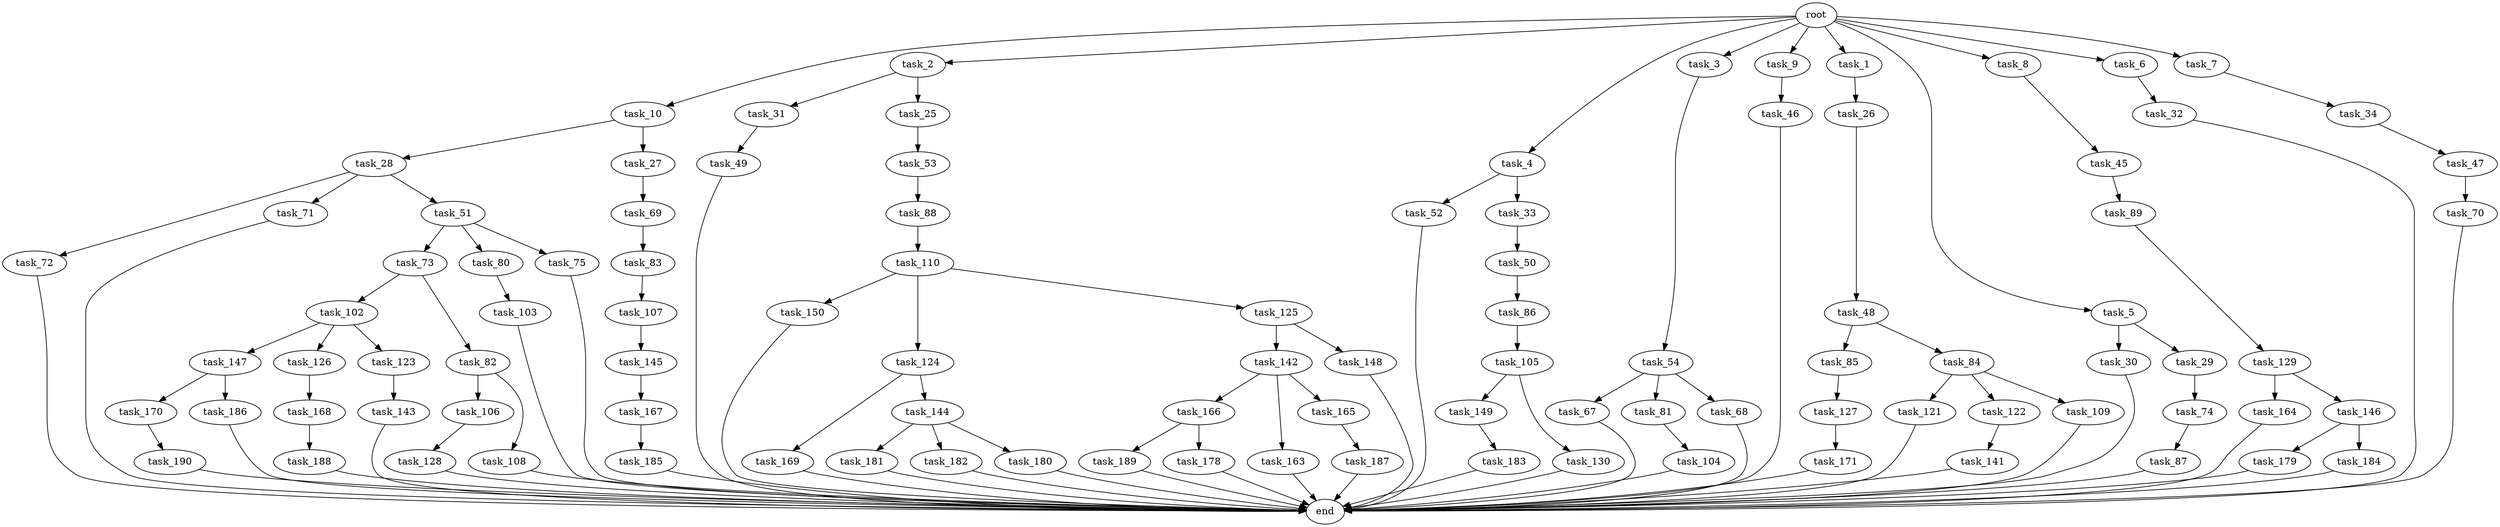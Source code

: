 digraph G {
  task_102 [size="1717986918.400000"];
  task_166 [size="1391569403.904000"];
  task_142 [size="618475290.624000"];
  task_190 [size="1099511627.776000"];
  task_149 [size="154618822.656000"];
  task_105 [size="154618822.656000"];
  task_72 [size="429496729.600000"];
  task_54 [size="154618822.656000"];
  task_45 [size="841813590.016000"];
  task_163 [size="1391569403.904000"];
  task_150 [size="1099511627.776000"];
  task_46 [size="1391569403.904000"];
  task_179 [size="154618822.656000"];
  task_164 [size="618475290.624000"];
  task_170 [size="154618822.656000"];
  task_73 [size="618475290.624000"];
  task_82 [size="1717986918.400000"];
  task_10 [size="2.048000"];
  task_28 [size="1717986918.400000"];
  task_50 [size="1099511627.776000"];
  task_71 [size="429496729.600000"];
  task_31 [size="1099511627.776000"];
  task_49 [size="1391569403.904000"];
  task_146 [size="618475290.624000"];
  task_106 [size="618475290.624000"];
  task_121 [size="1717986918.400000"];
  task_168 [size="154618822.656000"];
  task_147 [size="1099511627.776000"];
  task_122 [size="1717986918.400000"];
  task_126 [size="1099511627.776000"];
  task_52 [size="1717986918.400000"];
  task_2 [size="2.048000"];
  task_67 [size="1099511627.776000"];
  task_110 [size="1391569403.904000"];
  task_186 [size="154618822.656000"];
  task_30 [size="1391569403.904000"];
  task_169 [size="274877906.944000"];
  task_104 [size="154618822.656000"];
  task_33 [size="1717986918.400000"];
  task_4 [size="2.048000"];
  task_109 [size="1717986918.400000"];
  task_48 [size="1391569403.904000"];
  task_27 [size="1717986918.400000"];
  task_124 [size="1099511627.776000"];
  task_85 [size="1099511627.776000"];
  task_80 [size="618475290.624000"];
  task_129 [size="154618822.656000"];
  task_74 [size="618475290.624000"];
  task_181 [size="841813590.016000"];
  task_89 [size="1099511627.776000"];
  task_3 [size="2.048000"];
  task_9 [size="2.048000"];
  task_32 [size="1099511627.776000"];
  task_130 [size="154618822.656000"];
  task_143 [size="841813590.016000"];
  task_34 [size="1391569403.904000"];
  task_144 [size="274877906.944000"];
  task_148 [size="618475290.624000"];
  task_171 [size="618475290.624000"];
  task_86 [size="1099511627.776000"];
  task_189 [size="1391569403.904000"];
  task_75 [size="618475290.624000"];
  task_1 [size="2.048000"];
  task_107 [size="154618822.656000"];
  task_26 [size="274877906.944000"];
  task_69 [size="68719476.736000"];
  task_167 [size="1099511627.776000"];
  task_5 [size="2.048000"];
  task_108 [size="618475290.624000"];
  task_88 [size="618475290.624000"];
  end [size="0.000000"];
  task_8 [size="2.048000"];
  task_87 [size="841813590.016000"];
  task_141 [size="68719476.736000"];
  task_83 [size="618475290.624000"];
  task_182 [size="841813590.016000"];
  task_183 [size="618475290.624000"];
  task_84 [size="1099511627.776000"];
  task_127 [size="154618822.656000"];
  task_29 [size="1391569403.904000"];
  task_145 [size="1099511627.776000"];
  task_53 [size="1717986918.400000"];
  task_178 [size="1391569403.904000"];
  root [size="0.000000"];
  task_187 [size="841813590.016000"];
  task_47 [size="429496729.600000"];
  task_123 [size="1099511627.776000"];
  task_184 [size="154618822.656000"];
  task_128 [size="618475290.624000"];
  task_180 [size="841813590.016000"];
  task_6 [size="2.048000"];
  task_70 [size="429496729.600000"];
  task_185 [size="1391569403.904000"];
  task_188 [size="154618822.656000"];
  task_81 [size="1099511627.776000"];
  task_165 [size="1391569403.904000"];
  task_51 [size="429496729.600000"];
  task_125 [size="1099511627.776000"];
  task_25 [size="1099511627.776000"];
  task_7 [size="2.048000"];
  task_68 [size="1099511627.776000"];
  task_103 [size="1391569403.904000"];

  task_102 -> task_147 [size="536870912.000000"];
  task_102 -> task_126 [size="536870912.000000"];
  task_102 -> task_123 [size="536870912.000000"];
  task_166 -> task_189 [size="679477248.000000"];
  task_166 -> task_178 [size="679477248.000000"];
  task_142 -> task_165 [size="679477248.000000"];
  task_142 -> task_163 [size="679477248.000000"];
  task_142 -> task_166 [size="679477248.000000"];
  task_190 -> end [size="1.000000"];
  task_149 -> task_183 [size="301989888.000000"];
  task_105 -> task_130 [size="75497472.000000"];
  task_105 -> task_149 [size="75497472.000000"];
  task_72 -> end [size="1.000000"];
  task_54 -> task_68 [size="536870912.000000"];
  task_54 -> task_67 [size="536870912.000000"];
  task_54 -> task_81 [size="536870912.000000"];
  task_45 -> task_89 [size="536870912.000000"];
  task_163 -> end [size="1.000000"];
  task_150 -> end [size="1.000000"];
  task_46 -> end [size="1.000000"];
  task_179 -> end [size="1.000000"];
  task_164 -> end [size="1.000000"];
  task_170 -> task_190 [size="536870912.000000"];
  task_73 -> task_82 [size="838860800.000000"];
  task_73 -> task_102 [size="838860800.000000"];
  task_82 -> task_106 [size="301989888.000000"];
  task_82 -> task_108 [size="301989888.000000"];
  task_10 -> task_28 [size="838860800.000000"];
  task_10 -> task_27 [size="838860800.000000"];
  task_28 -> task_51 [size="209715200.000000"];
  task_28 -> task_71 [size="209715200.000000"];
  task_28 -> task_72 [size="209715200.000000"];
  task_50 -> task_86 [size="536870912.000000"];
  task_71 -> end [size="1.000000"];
  task_31 -> task_49 [size="679477248.000000"];
  task_49 -> end [size="1.000000"];
  task_146 -> task_179 [size="75497472.000000"];
  task_146 -> task_184 [size="75497472.000000"];
  task_106 -> task_128 [size="301989888.000000"];
  task_121 -> end [size="1.000000"];
  task_168 -> task_188 [size="75497472.000000"];
  task_147 -> task_170 [size="75497472.000000"];
  task_147 -> task_186 [size="75497472.000000"];
  task_122 -> task_141 [size="33554432.000000"];
  task_126 -> task_168 [size="75497472.000000"];
  task_52 -> end [size="1.000000"];
  task_2 -> task_25 [size="536870912.000000"];
  task_2 -> task_31 [size="536870912.000000"];
  task_67 -> end [size="1.000000"];
  task_110 -> task_124 [size="536870912.000000"];
  task_110 -> task_150 [size="536870912.000000"];
  task_110 -> task_125 [size="536870912.000000"];
  task_186 -> end [size="1.000000"];
  task_30 -> end [size="1.000000"];
  task_169 -> end [size="1.000000"];
  task_104 -> end [size="1.000000"];
  task_33 -> task_50 [size="536870912.000000"];
  task_4 -> task_33 [size="838860800.000000"];
  task_4 -> task_52 [size="838860800.000000"];
  task_109 -> end [size="1.000000"];
  task_48 -> task_84 [size="536870912.000000"];
  task_48 -> task_85 [size="536870912.000000"];
  task_27 -> task_69 [size="33554432.000000"];
  task_124 -> task_169 [size="134217728.000000"];
  task_124 -> task_144 [size="134217728.000000"];
  task_85 -> task_127 [size="75497472.000000"];
  task_80 -> task_103 [size="679477248.000000"];
  task_129 -> task_146 [size="301989888.000000"];
  task_129 -> task_164 [size="301989888.000000"];
  task_74 -> task_87 [size="411041792.000000"];
  task_181 -> end [size="1.000000"];
  task_89 -> task_129 [size="75497472.000000"];
  task_3 -> task_54 [size="75497472.000000"];
  task_9 -> task_46 [size="679477248.000000"];
  task_32 -> end [size="1.000000"];
  task_130 -> end [size="1.000000"];
  task_143 -> end [size="1.000000"];
  task_34 -> task_47 [size="209715200.000000"];
  task_144 -> task_180 [size="411041792.000000"];
  task_144 -> task_181 [size="411041792.000000"];
  task_144 -> task_182 [size="411041792.000000"];
  task_148 -> end [size="1.000000"];
  task_171 -> end [size="1.000000"];
  task_86 -> task_105 [size="75497472.000000"];
  task_189 -> end [size="1.000000"];
  task_75 -> end [size="1.000000"];
  task_1 -> task_26 [size="134217728.000000"];
  task_107 -> task_145 [size="536870912.000000"];
  task_26 -> task_48 [size="679477248.000000"];
  task_69 -> task_83 [size="301989888.000000"];
  task_167 -> task_185 [size="679477248.000000"];
  task_5 -> task_29 [size="679477248.000000"];
  task_5 -> task_30 [size="679477248.000000"];
  task_108 -> end [size="1.000000"];
  task_88 -> task_110 [size="679477248.000000"];
  task_8 -> task_45 [size="411041792.000000"];
  task_87 -> end [size="1.000000"];
  task_141 -> end [size="1.000000"];
  task_83 -> task_107 [size="75497472.000000"];
  task_182 -> end [size="1.000000"];
  task_183 -> end [size="1.000000"];
  task_84 -> task_109 [size="838860800.000000"];
  task_84 -> task_122 [size="838860800.000000"];
  task_84 -> task_121 [size="838860800.000000"];
  task_127 -> task_171 [size="301989888.000000"];
  task_29 -> task_74 [size="301989888.000000"];
  task_145 -> task_167 [size="536870912.000000"];
  task_53 -> task_88 [size="301989888.000000"];
  task_178 -> end [size="1.000000"];
  root -> task_2 [size="1.000000"];
  root -> task_6 [size="1.000000"];
  root -> task_4 [size="1.000000"];
  root -> task_5 [size="1.000000"];
  root -> task_10 [size="1.000000"];
  root -> task_3 [size="1.000000"];
  root -> task_9 [size="1.000000"];
  root -> task_8 [size="1.000000"];
  root -> task_7 [size="1.000000"];
  root -> task_1 [size="1.000000"];
  task_187 -> end [size="1.000000"];
  task_47 -> task_70 [size="209715200.000000"];
  task_123 -> task_143 [size="411041792.000000"];
  task_184 -> end [size="1.000000"];
  task_128 -> end [size="1.000000"];
  task_180 -> end [size="1.000000"];
  task_6 -> task_32 [size="536870912.000000"];
  task_70 -> end [size="1.000000"];
  task_185 -> end [size="1.000000"];
  task_188 -> end [size="1.000000"];
  task_81 -> task_104 [size="75497472.000000"];
  task_165 -> task_187 [size="411041792.000000"];
  task_51 -> task_80 [size="301989888.000000"];
  task_51 -> task_73 [size="301989888.000000"];
  task_51 -> task_75 [size="301989888.000000"];
  task_125 -> task_142 [size="301989888.000000"];
  task_125 -> task_148 [size="301989888.000000"];
  task_25 -> task_53 [size="838860800.000000"];
  task_7 -> task_34 [size="679477248.000000"];
  task_68 -> end [size="1.000000"];
  task_103 -> end [size="1.000000"];
}

